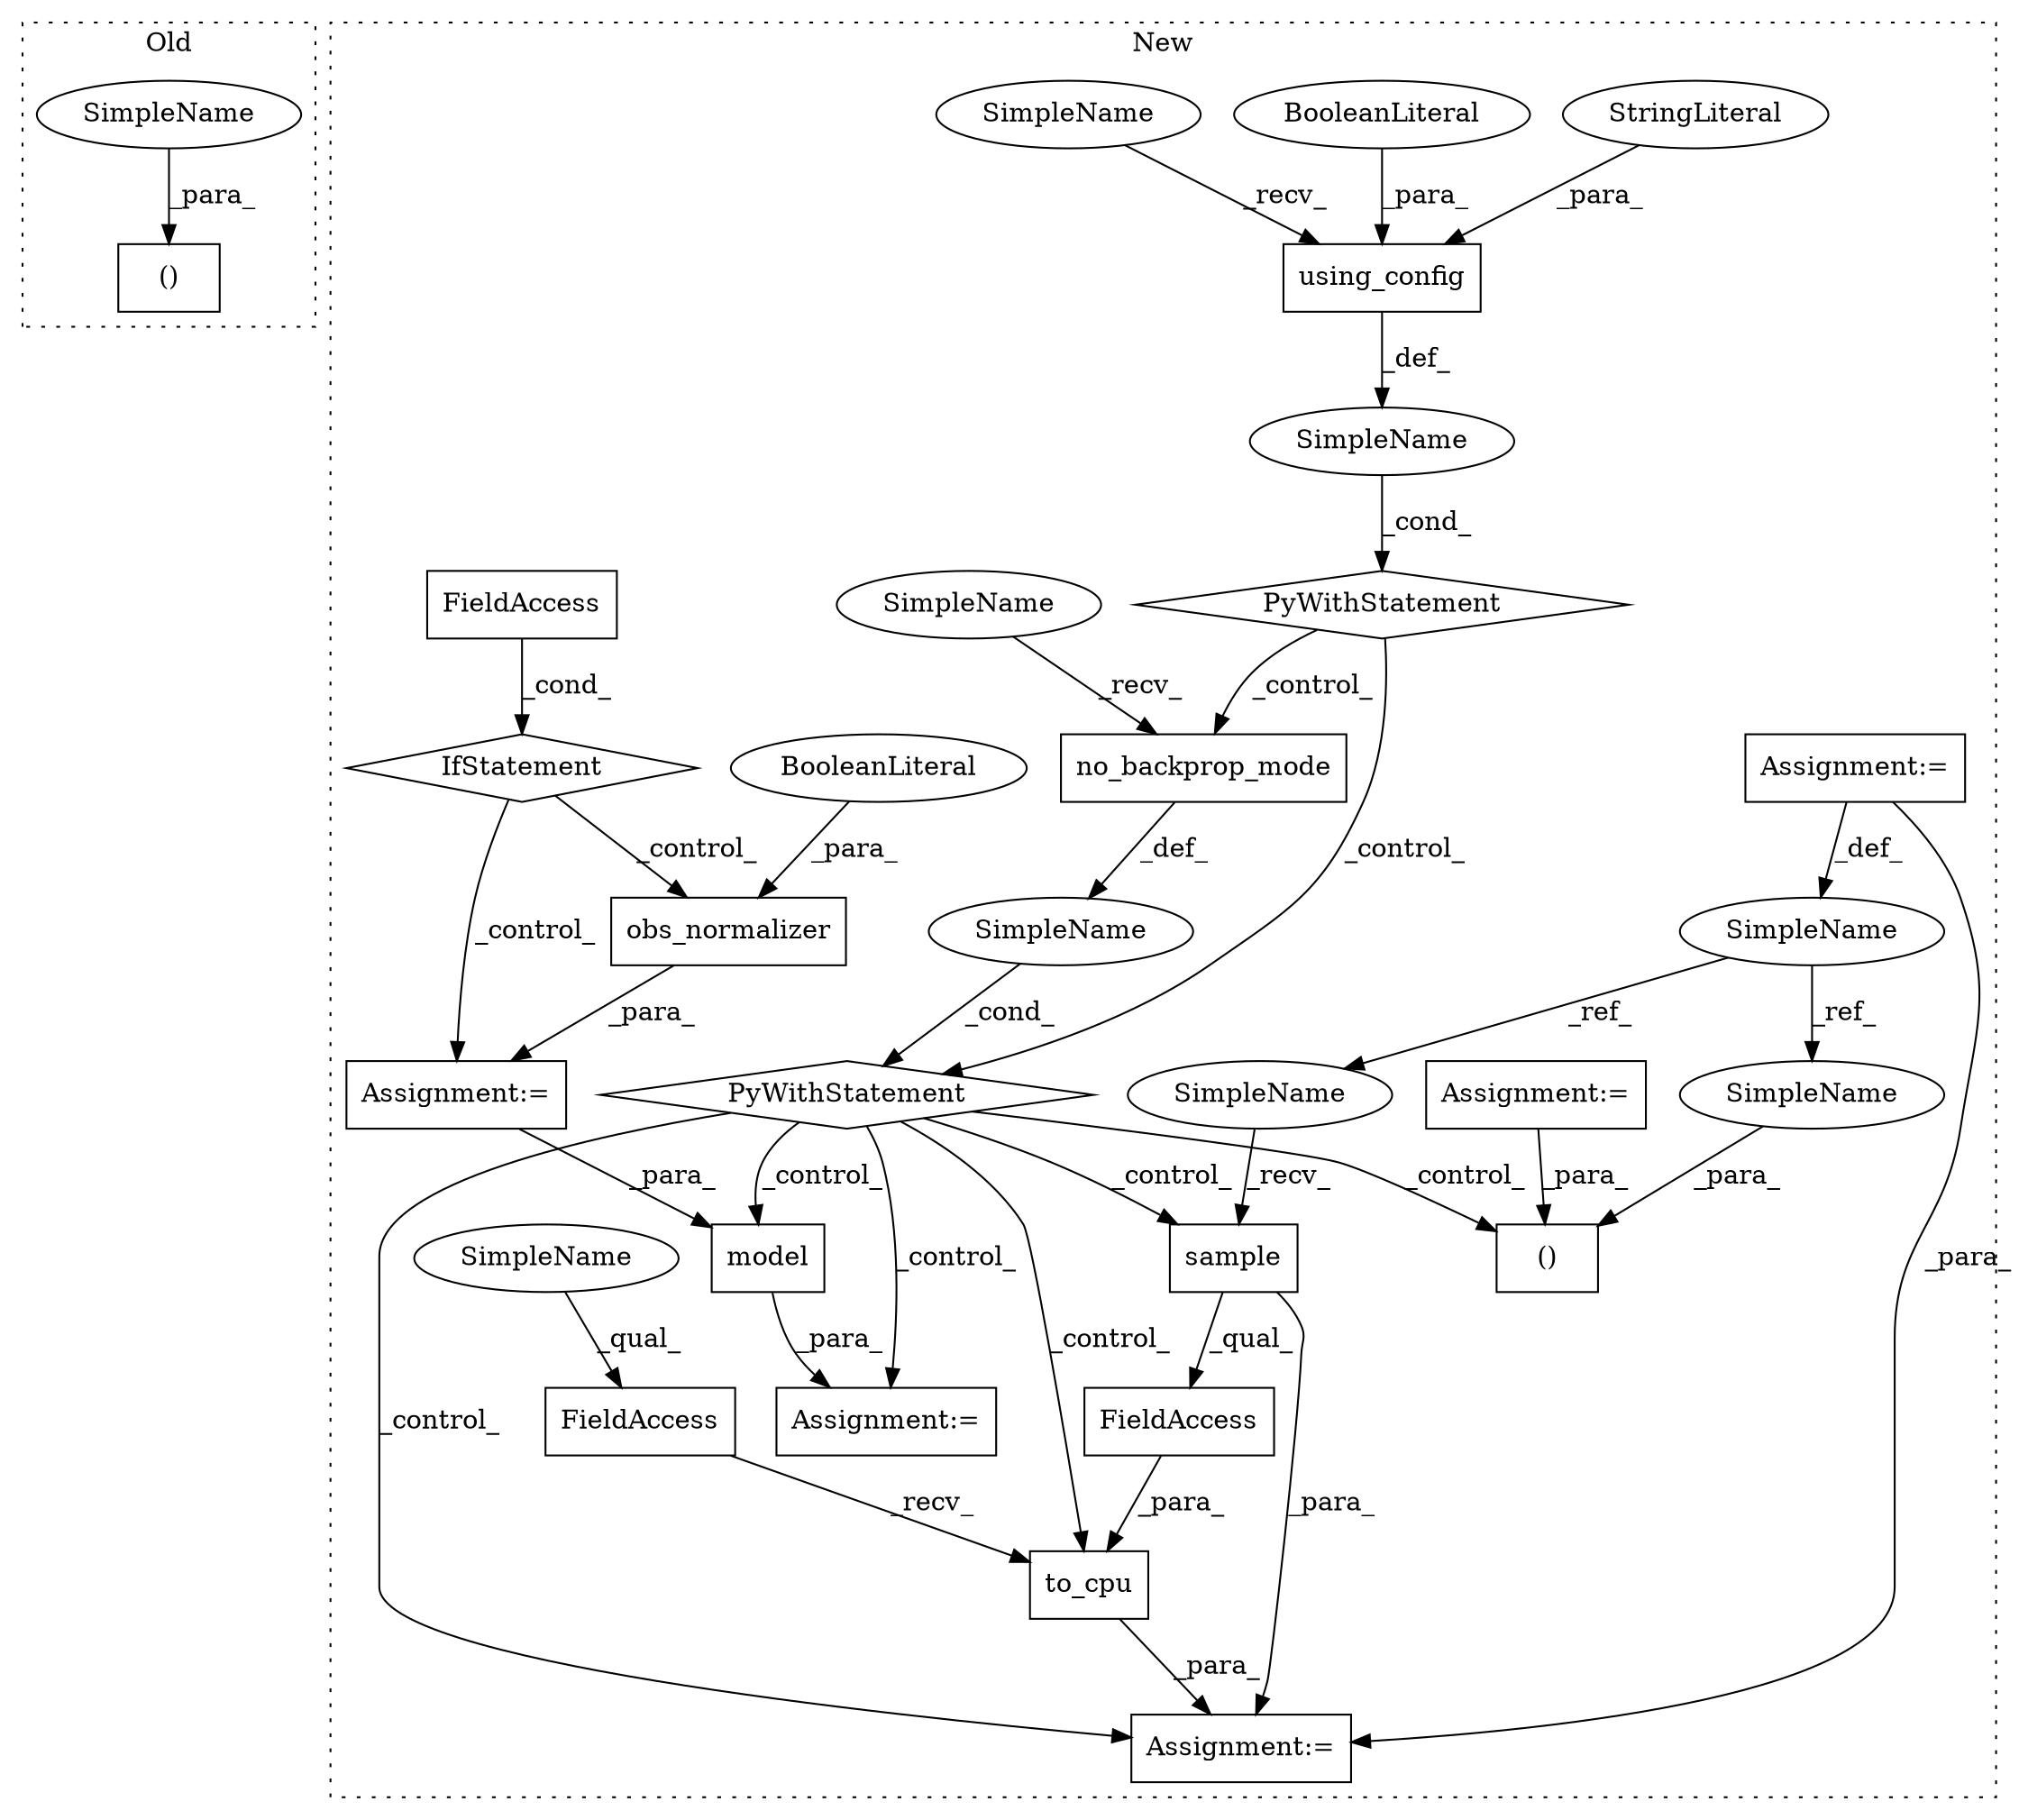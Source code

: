 digraph G {
subgraph cluster0 {
1 [label="()" a="106" s="14437" l="32" shape="box"];
26 [label="SimpleName" a="42" s="14462" l="7" shape="ellipse"];
label = "Old";
style="dotted";
}
subgraph cluster1 {
2 [label="using_config" a="32" s="12289,12315" l="13,1" shape="box"];
3 [label="PyWithStatement" a="104" s="12271,12316" l="10,2" shape="diamond"];
4 [label="StringLiteral" a="45" s="12302" l="7" shape="ellipse"];
5 [label="no_backprop_mode" a="32" s="12344" l="18" shape="box"];
6 [label="()" a="106" s="12383" l="28" shape="box"];
7 [label="SimpleName" a="42" s="" l="" shape="ellipse"];
8 [label="to_cpu" a="32" s="12462,12497" l="7,1" shape="box"];
9 [label="PyWithStatement" a="104" s="12326,12362" l="10,2" shape="diamond"];
10 [label="FieldAccess" a="22" s="12469" l="28" shape="box"];
11 [label="FieldAccess" a="22" s="12449" l="12" shape="box"];
12 [label="BooleanLiteral" a="9" s="12310" l="5" shape="ellipse"];
13 [label="SimpleName" a="42" s="" l="" shape="ellipse"];
14 [label="model" a="32" s="12418,12431" l="6,1" shape="box"];
15 [label="sample" a="32" s="12484" l="8" shape="box"];
16 [label="SimpleName" a="42" s="12066" l="14" shape="ellipse"];
17 [label="obs_normalizer" a="32" s="12230,12258" l="15,1" shape="box"];
18 [label="BooleanLiteral" a="9" s="12253" l="5" shape="ellipse"];
19 [label="FieldAccess" a="22" s="12188" l="19" shape="box"];
20 [label="IfStatement" a="25" s="12184,12207" l="4,2" shape="diamond"];
21 [label="Assignment:=" a="7" s="12107" l="1" shape="box"];
22 [label="Assignment:=" a="7" s="12066" l="14" shape="box"];
23 [label="Assignment:=" a="7" s="12411" l="2" shape="box"];
24 [label="Assignment:=" a="7" s="12224" l="1" shape="box"];
25 [label="Assignment:=" a="7" s="12448" l="1" shape="box"];
27 [label="SimpleName" a="42" s="12383" l="14" shape="ellipse"];
28 [label="SimpleName" a="42" s="12469" l="14" shape="ellipse"];
29 [label="SimpleName" a="42" s="12449" l="7" shape="ellipse"];
30 [label="SimpleName" a="42" s="12281" l="7" shape="ellipse"];
31 [label="SimpleName" a="42" s="12336" l="7" shape="ellipse"];
label = "New";
style="dotted";
}
2 -> 13 [label="_def_"];
3 -> 9 [label="_control_"];
3 -> 5 [label="_control_"];
4 -> 2 [label="_para_"];
5 -> 7 [label="_def_"];
7 -> 9 [label="_cond_"];
8 -> 25 [label="_para_"];
9 -> 23 [label="_control_"];
9 -> 25 [label="_control_"];
9 -> 14 [label="_control_"];
9 -> 6 [label="_control_"];
9 -> 8 [label="_control_"];
9 -> 15 [label="_control_"];
10 -> 8 [label="_para_"];
11 -> 8 [label="_recv_"];
12 -> 2 [label="_para_"];
13 -> 3 [label="_cond_"];
14 -> 23 [label="_para_"];
15 -> 10 [label="_qual_"];
15 -> 25 [label="_para_"];
16 -> 27 [label="_ref_"];
16 -> 28 [label="_ref_"];
17 -> 24 [label="_para_"];
18 -> 17 [label="_para_"];
19 -> 20 [label="_cond_"];
20 -> 24 [label="_control_"];
20 -> 17 [label="_control_"];
21 -> 6 [label="_para_"];
22 -> 25 [label="_para_"];
22 -> 16 [label="_def_"];
24 -> 14 [label="_para_"];
26 -> 1 [label="_para_"];
27 -> 6 [label="_para_"];
28 -> 15 [label="_recv_"];
29 -> 11 [label="_qual_"];
30 -> 2 [label="_recv_"];
31 -> 5 [label="_recv_"];
}